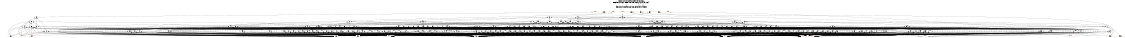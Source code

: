 # Network structure generated by ABC

digraph network {
size = "7.5,10";
center = true;
edge [dir = back];

{
  node [shape = plaintext];
  edge [style = invis];
  LevelTitle1 [label=""];
  LevelTitle2 [label=""];
  Level5 [label = ""];
  Level4 [label = ""];
  Level3 [label = ""];
  Level2 [label = ""];
  Level1 [label = ""];
  Level0 [label = ""];
  LevelTitle1 ->  LevelTitle2 ->  Level5 ->  Level4 ->  Level3 ->  Level2 ->  Level1 ->  Level0;
}

{
  rank = same;
  LevelTitle1;
  title1 [shape=plaintext,
          fontsize=20,
          fontname = "Times-Roman",
          label="Network structure visualized by ABC\nBenchmark \"top\". Time was Wed Oct 16 16:07:29 2024. "
         ];
}

{
  rank = same;
  LevelTitle2;
  title2 [shape=plaintext,
          fontsize=18,
          fontname = "Times-Roman",
          label="The network contains 203 logic nodes and 0 latches.\n"
         ];
}

{
  rank = same;
  Level5;
  Node16 [label = "o_1_", shape = invtriangle, color = coral, fillcolor = coral];
  Node17 [label = "o_2_", shape = invtriangle, color = coral, fillcolor = coral];
  Node18 [label = "o_0_", shape = invtriangle, color = coral, fillcolor = coral];
  Node19 [label = "o_7_", shape = invtriangle, color = coral, fillcolor = coral];
  Node20 [label = "o_8_", shape = invtriangle, color = coral, fillcolor = coral];
  Node21 [label = "o_5_", shape = invtriangle, color = coral, fillcolor = coral];
  Node22 [label = "o_6_", shape = invtriangle, color = coral, fillcolor = coral];
  Node23 [label = "o_3_", shape = invtriangle, color = coral, fillcolor = coral];
  Node24 [label = "o_4_", shape = invtriangle, color = coral, fillcolor = coral];
}

{
  rank = same;
  Level4;
  Node26 [label = "26\n", shape = ellipse];
  Node37 [label = "37\n", shape = ellipse];
  Node133 [label = "133\n", shape = ellipse];
  Node172 [label = "172\n", shape = ellipse];
}

{
  rank = same;
  Level3;
  Node27 [label = "27\n", shape = ellipse];
  Node38 [label = "38\n", shape = ellipse];
  Node48 [label = "48\n", shape = ellipse];
  Node70 [label = "70\n", shape = ellipse];
  Node93 [label = "93\n", shape = ellipse];
  Node111 [label = "111\n", shape = ellipse];
  Node122 [label = "122\n", shape = ellipse];
  Node134 [label = "134\n", shape = ellipse];
  Node140 [label = "140\n", shape = ellipse];
  Node149 [label = "149\n", shape = ellipse];
  Node167 [label = "167\n", shape = ellipse];
  Node173 [label = "173\n", shape = ellipse];
  Node190 [label = "190\n", shape = ellipse];
  Node201 [label = "201\n", shape = ellipse];
  Node213 [label = "213\n", shape = ellipse];
}

{
  rank = same;
  Level2;
  Node28 [label = "28\n", shape = ellipse];
  Node32 [label = "32\n", shape = ellipse];
  Node35 [label = "35\n", shape = ellipse];
  Node39 [label = "39\n", shape = ellipse];
  Node41 [label = "41\n", shape = ellipse];
  Node43 [label = "43\n", shape = ellipse];
  Node49 [label = "49\n", shape = ellipse];
  Node51 [label = "51\n", shape = ellipse];
  Node55 [label = "55\n", shape = ellipse];
  Node61 [label = "61\n", shape = ellipse];
  Node62 [label = "62\n", shape = ellipse];
  Node63 [label = "63\n", shape = ellipse];
  Node71 [label = "71\n", shape = ellipse];
  Node78 [label = "78\n", shape = ellipse];
  Node82 [label = "82\n", shape = ellipse];
  Node83 [label = "83\n", shape = ellipse];
  Node85 [label = "85\n", shape = ellipse];
  Node86 [label = "86\n", shape = ellipse];
  Node94 [label = "94\n", shape = ellipse];
  Node97 [label = "97\n", shape = ellipse];
  Node99 [label = "99\n", shape = ellipse];
  Node103 [label = "103\n", shape = ellipse];
  Node107 [label = "107\n", shape = ellipse];
  Node109 [label = "109\n", shape = ellipse];
  Node112 [label = "112\n", shape = ellipse];
  Node115 [label = "115\n", shape = ellipse];
  Node117 [label = "117\n", shape = ellipse];
  Node118 [label = "118\n", shape = ellipse];
  Node119 [label = "119\n", shape = ellipse];
  Node120 [label = "120\n", shape = ellipse];
  Node123 [label = "123\n", shape = ellipse];
  Node124 [label = "124\n", shape = ellipse];
  Node127 [label = "127\n", shape = ellipse];
  Node128 [label = "128\n", shape = ellipse];
  Node130 [label = "130\n", shape = ellipse];
  Node131 [label = "131\n", shape = ellipse];
  Node135 [label = "135\n", shape = ellipse];
  Node141 [label = "141\n", shape = ellipse];
  Node143 [label = "143\n", shape = ellipse];
  Node150 [label = "150\n", shape = ellipse];
  Node152 [label = "152\n", shape = ellipse];
  Node154 [label = "154\n", shape = ellipse];
  Node161 [label = "161\n", shape = ellipse];
  Node164 [label = "164\n", shape = ellipse];
  Node168 [label = "168\n", shape = ellipse];
  Node171 [label = "171\n", shape = ellipse];
  Node174 [label = "174\n", shape = ellipse];
  Node179 [label = "179\n", shape = ellipse];
  Node182 [label = "182\n", shape = ellipse];
  Node184 [label = "184\n", shape = ellipse];
  Node186 [label = "186\n", shape = ellipse];
  Node187 [label = "187\n", shape = ellipse];
  Node191 [label = "191\n", shape = ellipse];
  Node194 [label = "194\n", shape = ellipse];
  Node196 [label = "196\n", shape = ellipse];
  Node198 [label = "198\n", shape = ellipse];
  Node199 [label = "199\n", shape = ellipse];
  Node202 [label = "202\n", shape = ellipse];
  Node203 [label = "203\n", shape = ellipse];
  Node205 [label = "205\n", shape = ellipse];
  Node210 [label = "210\n", shape = ellipse];
  Node211 [label = "211\n", shape = ellipse];
  Node212 [label = "212\n", shape = ellipse];
  Node214 [label = "214\n", shape = ellipse];
  Node219 [label = "219\n", shape = ellipse];
  Node220 [label = "220\n", shape = ellipse];
  Node222 [label = "222\n", shape = ellipse];
  Node223 [label = "223\n", shape = ellipse];
  Node224 [label = "224\n", shape = ellipse];
}

{
  rank = same;
  Level1;
  Node29 [label = "29\n", shape = ellipse];
  Node30 [label = "30\n", shape = ellipse];
  Node31 [label = "31\n", shape = ellipse];
  Node33 [label = "33\n", shape = ellipse];
  Node34 [label = "34\n", shape = ellipse];
  Node36 [label = "36\n", shape = ellipse];
  Node40 [label = "40\n", shape = ellipse];
  Node42 [label = "42\n", shape = ellipse];
  Node44 [label = "44\n", shape = ellipse];
  Node45 [label = "45\n", shape = ellipse];
  Node46 [label = "46\n", shape = ellipse];
  Node47 [label = "47\n", shape = ellipse];
  Node50 [label = "50\n", shape = ellipse];
  Node52 [label = "52\n", shape = ellipse];
  Node53 [label = "53\n", shape = ellipse];
  Node54 [label = "54\n", shape = ellipse];
  Node56 [label = "56\n", shape = ellipse];
  Node57 [label = "57\n", shape = ellipse];
  Node58 [label = "58\n", shape = ellipse];
  Node59 [label = "59\n", shape = ellipse];
  Node60 [label = "60\n", shape = ellipse];
  Node64 [label = "64\n", shape = ellipse];
  Node65 [label = "65\n", shape = ellipse];
  Node66 [label = "66\n", shape = ellipse];
  Node67 [label = "67\n", shape = ellipse];
  Node68 [label = "68\n", shape = ellipse];
  Node69 [label = "69\n", shape = ellipse];
  Node72 [label = "72\n", shape = ellipse];
  Node73 [label = "73\n", shape = ellipse];
  Node74 [label = "74\n", shape = ellipse];
  Node75 [label = "75\n", shape = ellipse];
  Node76 [label = "76\n", shape = ellipse];
  Node77 [label = "77\n", shape = ellipse];
  Node79 [label = "79\n", shape = ellipse];
  Node80 [label = "80\n", shape = ellipse];
  Node81 [label = "81\n", shape = ellipse];
  Node84 [label = "84\n", shape = ellipse];
  Node87 [label = "87\n", shape = ellipse];
  Node88 [label = "88\n", shape = ellipse];
  Node89 [label = "89\n", shape = ellipse];
  Node90 [label = "90\n", shape = ellipse];
  Node91 [label = "91\n", shape = ellipse];
  Node92 [label = "92\n", shape = ellipse];
  Node95 [label = "95\n", shape = ellipse];
  Node96 [label = "96\n", shape = ellipse];
  Node98 [label = "98\n", shape = ellipse];
  Node100 [label = "100\n", shape = ellipse];
  Node101 [label = "101\n", shape = ellipse];
  Node102 [label = "102\n", shape = ellipse];
  Node104 [label = "104\n", shape = ellipse];
  Node105 [label = "105\n", shape = ellipse];
  Node106 [label = "106\n", shape = ellipse];
  Node108 [label = "108\n", shape = ellipse];
  Node110 [label = "110\n", shape = ellipse];
  Node113 [label = "113\n", shape = ellipse];
  Node114 [label = "114\n", shape = ellipse];
  Node116 [label = "116\n", shape = ellipse];
  Node121 [label = "121\n", shape = ellipse];
  Node125 [label = "125\n", shape = ellipse];
  Node126 [label = "126\n", shape = ellipse];
  Node129 [label = "129\n", shape = ellipse];
  Node132 [label = "132\n", shape = ellipse];
  Node136 [label = "136\n", shape = ellipse];
  Node137 [label = "137\n", shape = ellipse];
  Node138 [label = "138\n", shape = ellipse];
  Node139 [label = "139\n", shape = ellipse];
  Node142 [label = "142\n", shape = ellipse];
  Node144 [label = "144\n", shape = ellipse];
  Node145 [label = "145\n", shape = ellipse];
  Node146 [label = "146\n", shape = ellipse];
  Node147 [label = "147\n", shape = ellipse];
  Node148 [label = "148\n", shape = ellipse];
  Node151 [label = "151\n", shape = ellipse];
  Node153 [label = "153\n", shape = ellipse];
  Node155 [label = "155\n", shape = ellipse];
  Node156 [label = "156\n", shape = ellipse];
  Node157 [label = "157\n", shape = ellipse];
  Node158 [label = "158\n", shape = ellipse];
  Node159 [label = "159\n", shape = ellipse];
  Node160 [label = "160\n", shape = ellipse];
  Node162 [label = "162\n", shape = ellipse];
  Node163 [label = "163\n", shape = ellipse];
  Node165 [label = "165\n", shape = ellipse];
  Node166 [label = "166\n", shape = ellipse];
  Node169 [label = "169\n", shape = ellipse];
  Node170 [label = "170\n", shape = ellipse];
  Node175 [label = "175\n", shape = ellipse];
  Node176 [label = "176\n", shape = ellipse];
  Node177 [label = "177\n", shape = ellipse];
  Node178 [label = "178\n", shape = ellipse];
  Node180 [label = "180\n", shape = ellipse];
  Node181 [label = "181\n", shape = ellipse];
  Node183 [label = "183\n", shape = ellipse];
  Node185 [label = "185\n", shape = ellipse];
  Node188 [label = "188\n", shape = ellipse];
  Node189 [label = "189\n", shape = ellipse];
  Node192 [label = "192\n", shape = ellipse];
  Node193 [label = "193\n", shape = ellipse];
  Node195 [label = "195\n", shape = ellipse];
  Node197 [label = "197\n", shape = ellipse];
  Node200 [label = "200\n", shape = ellipse];
  Node204 [label = "204\n", shape = ellipse];
  Node206 [label = "206\n", shape = ellipse];
  Node207 [label = "207\n", shape = ellipse];
  Node208 [label = "208\n", shape = ellipse];
  Node209 [label = "209\n", shape = ellipse];
  Node215 [label = "215\n", shape = ellipse];
  Node216 [label = "216\n", shape = ellipse];
  Node217 [label = "217\n", shape = ellipse];
  Node218 [label = "218\n", shape = ellipse];
  Node221 [label = "221\n", shape = ellipse];
  Node225 [label = "225\n", shape = ellipse];
  Node226 [label = "226\n", shape = ellipse];
  Node227 [label = "227\n", shape = ellipse];
  Node228 [label = "228\n", shape = ellipse];
}

{
  rank = same;
  Level0;
  Node1 [label = "i_9_", shape = triangle, color = coral, fillcolor = coral];
  Node2 [label = "i_10_", shape = triangle, color = coral, fillcolor = coral];
  Node3 [label = "i_7_", shape = triangle, color = coral, fillcolor = coral];
  Node4 [label = "i_8_", shape = triangle, color = coral, fillcolor = coral];
  Node5 [label = "i_5_", shape = triangle, color = coral, fillcolor = coral];
  Node6 [label = "i_6_", shape = triangle, color = coral, fillcolor = coral];
  Node7 [label = "i_14_", shape = triangle, color = coral, fillcolor = coral];
  Node8 [label = "i_3_", shape = triangle, color = coral, fillcolor = coral];
  Node9 [label = "i_13_", shape = triangle, color = coral, fillcolor = coral];
  Node10 [label = "i_4_", shape = triangle, color = coral, fillcolor = coral];
  Node11 [label = "i_12_", shape = triangle, color = coral, fillcolor = coral];
  Node12 [label = "i_1_", shape = triangle, color = coral, fillcolor = coral];
  Node13 [label = "i_11_", shape = triangle, color = coral, fillcolor = coral];
  Node14 [label = "i_2_", shape = triangle, color = coral, fillcolor = coral];
  Node15 [label = "i_0_", shape = triangle, color = coral, fillcolor = coral];
}

title1 -> title2 [style = invis];
title2 -> Node16 [style = invis];
title2 -> Node17 [style = invis];
title2 -> Node18 [style = invis];
title2 -> Node19 [style = invis];
title2 -> Node20 [style = invis];
title2 -> Node21 [style = invis];
title2 -> Node22 [style = invis];
title2 -> Node23 [style = invis];
title2 -> Node24 [style = invis];
Node16 -> Node17 [style = invis];
Node17 -> Node18 [style = invis];
Node18 -> Node19 [style = invis];
Node19 -> Node20 [style = invis];
Node20 -> Node21 [style = invis];
Node21 -> Node22 [style = invis];
Node22 -> Node23 [style = invis];
Node23 -> Node24 [style = invis];
Node16 -> Node26 [style = solid];
Node17 -> Node37 [style = solid];
Node18 -> Node132 [style = solid];
Node19 -> Node133 [style = solid];
Node20 -> Node167 [style = solid];
Node21 -> Node171 [style = solid];
Node22 -> Node172 [style = solid];
Node23 -> Node227 [style = solid];
Node24 -> Node228 [style = solid];
Node26 -> Node27 [style = solid];
Node26 -> Node32 [style = solid];
Node26 -> Node35 [style = solid];
Node26 -> Node36 [style = solid];
Node27 -> Node28 [style = solid];
Node27 -> Node31 [style = solid];
Node27 -> Node5 [style = solid];
Node27 -> Node6 [style = solid];
Node27 -> Node8 [style = solid];
Node27 -> Node10 [style = solid];
Node28 -> Node29 [style = solid];
Node28 -> Node30 [style = solid];
Node28 -> Node5 [style = solid];
Node28 -> Node6 [style = solid];
Node28 -> Node8 [style = solid];
Node28 -> Node10 [style = solid];
Node29 -> Node12 [style = solid];
Node29 -> Node14 [style = solid];
Node29 -> Node15 [style = solid];
Node30 -> Node8 [style = solid];
Node30 -> Node12 [style = solid];
Node30 -> Node15 [style = solid];
Node31 -> Node12 [style = solid];
Node31 -> Node14 [style = solid];
Node31 -> Node15 [style = solid];
Node32 -> Node33 [style = solid];
Node32 -> Node34 [style = solid];
Node32 -> Node5 [style = solid];
Node32 -> Node6 [style = solid];
Node32 -> Node8 [style = solid];
Node32 -> Node10 [style = solid];
Node33 -> Node12 [style = solid];
Node33 -> Node14 [style = solid];
Node33 -> Node15 [style = solid];
Node34 -> Node8 [style = solid];
Node34 -> Node14 [style = solid];
Node34 -> Node15 [style = solid];
Node35 -> Node30 [style = solid];
Node35 -> Node34 [style = solid];
Node35 -> Node5 [style = solid];
Node35 -> Node6 [style = solid];
Node35 -> Node10 [style = solid];
Node36 -> Node5 [style = solid];
Node36 -> Node6 [style = solid];
Node36 -> Node10 [style = solid];
Node36 -> Node12 [style = solid];
Node36 -> Node14 [style = solid];
Node36 -> Node15 [style = solid];
Node37 -> Node38 [style = solid];
Node37 -> Node48 [style = solid];
Node37 -> Node70 [style = solid];
Node37 -> Node93 [style = solid];
Node37 -> Node111 [style = solid];
Node37 -> Node122 [style = solid];
Node38 -> Node39 [style = solid];
Node38 -> Node41 [style = solid];
Node38 -> Node43 [style = solid];
Node38 -> Node45 [style = solid];
Node38 -> Node46 [style = solid];
Node38 -> Node47 [style = solid];
Node39 -> Node40 [style = solid];
Node39 -> Node3 [style = solid];
Node39 -> Node12 [style = solid];
Node39 -> Node15 [style = solid];
Node40 -> Node1 [style = solid];
Node40 -> Node2 [style = solid];
Node40 -> Node4 [style = solid];
Node41 -> Node42 [style = solid];
Node41 -> Node40 [style = solid];
Node41 -> Node1 [style = solid];
Node41 -> Node4 [style = solid];
Node42 -> Node8 [style = solid];
Node42 -> Node12 [style = solid];
Node42 -> Node15 [style = solid];
Node43 -> Node42 [style = solid];
Node43 -> Node44 [style = solid];
Node43 -> Node1 [style = solid];
Node43 -> Node2 [style = solid];
Node43 -> Node3 [style = solid];
Node43 -> Node4 [style = solid];
Node44 -> Node3 [style = solid];
Node44 -> Node8 [style = solid];
Node44 -> Node12 [style = solid];
Node45 -> Node1 [style = solid];
Node45 -> Node2 [style = solid];
Node45 -> Node3 [style = solid];
Node45 -> Node8 [style = solid];
Node45 -> Node12 [style = solid];
Node45 -> Node15 [style = solid];
Node46 -> Node1 [style = solid];
Node46 -> Node2 [style = solid];
Node46 -> Node3 [style = solid];
Node46 -> Node8 [style = solid];
Node46 -> Node12 [style = solid];
Node46 -> Node15 [style = solid];
Node47 -> Node1 [style = solid];
Node47 -> Node2 [style = solid];
Node47 -> Node3 [style = solid];
Node47 -> Node4 [style = solid];
Node47 -> Node8 [style = solid];
Node47 -> Node12 [style = solid];
Node48 -> Node49 [style = solid];
Node48 -> Node51 [style = solid];
Node48 -> Node55 [style = solid];
Node48 -> Node61 [style = solid];
Node48 -> Node62 [style = solid];
Node48 -> Node63 [style = solid];
Node49 -> Node33 [style = solid];
Node49 -> Node50 [style = solid];
Node49 -> Node2 [style = solid];
Node49 -> Node3 [style = solid];
Node49 -> Node4 [style = solid];
Node49 -> Node8 [style = solid];
Node50 -> Node8 [style = solid];
Node50 -> Node14 [style = solid];
Node50 -> Node15 [style = solid];
Node51 -> Node50 [style = solid];
Node51 -> Node52 [style = solid];
Node51 -> Node53 [style = solid];
Node51 -> Node54 [style = solid];
Node51 -> Node4 [style = solid];
Node52 -> Node3 [style = solid];
Node52 -> Node12 [style = solid];
Node52 -> Node14 [style = solid];
Node53 -> Node2 [style = solid];
Node53 -> Node3 [style = solid];
Node54 -> Node2 [style = solid];
Node54 -> Node3 [style = solid];
Node54 -> Node8 [style = solid];
Node54 -> Node12 [style = solid];
Node54 -> Node14 [style = solid];
Node54 -> Node15 [style = solid];
Node55 -> Node56 [style = solid];
Node55 -> Node57 [style = solid];
Node55 -> Node58 [style = solid];
Node55 -> Node59 [style = solid];
Node55 -> Node60 [style = solid];
Node55 -> Node4 [style = solid];
Node56 -> Node2 [style = solid];
Node56 -> Node3 [style = solid];
Node56 -> Node4 [style = solid];
Node56 -> Node8 [style = solid];
Node56 -> Node12 [style = solid];
Node56 -> Node15 [style = solid];
Node57 -> Node1 [style = solid];
Node57 -> Node2 [style = solid];
Node57 -> Node3 [style = solid];
Node57 -> Node8 [style = solid];
Node57 -> Node12 [style = solid];
Node57 -> Node15 [style = solid];
Node58 -> Node2 [style = solid];
Node58 -> Node3 [style = solid];
Node58 -> Node4 [style = solid];
Node58 -> Node12 [style = solid];
Node58 -> Node14 [style = solid];
Node58 -> Node15 [style = solid];
Node59 -> Node3 [style = solid];
Node59 -> Node8 [style = solid];
Node59 -> Node14 [style = solid];
Node60 -> Node2 [style = solid];
Node60 -> Node3 [style = solid];
Node60 -> Node4 [style = solid];
Node60 -> Node8 [style = solid];
Node60 -> Node12 [style = solid];
Node60 -> Node15 [style = solid];
Node61 -> Node33 [style = solid];
Node61 -> Node50 [style = solid];
Node61 -> Node2 [style = solid];
Node61 -> Node3 [style = solid];
Node61 -> Node4 [style = solid];
Node62 -> Node33 [style = solid];
Node62 -> Node2 [style = solid];
Node62 -> Node3 [style = solid];
Node62 -> Node4 [style = solid];
Node62 -> Node8 [style = solid];
Node62 -> Node14 [style = solid];
Node63 -> Node64 [style = solid];
Node63 -> Node65 [style = solid];
Node63 -> Node66 [style = solid];
Node63 -> Node67 [style = solid];
Node63 -> Node68 [style = solid];
Node63 -> Node69 [style = solid];
Node64 -> Node2 [style = solid];
Node64 -> Node3 [style = solid];
Node64 -> Node4 [style = solid];
Node64 -> Node8 [style = solid];
Node64 -> Node12 [style = solid];
Node64 -> Node14 [style = solid];
Node65 -> Node2 [style = solid];
Node65 -> Node4 [style = solid];
Node65 -> Node12 [style = solid];
Node65 -> Node14 [style = solid];
Node65 -> Node15 [style = solid];
Node66 -> Node3 [style = solid];
Node66 -> Node8 [style = solid];
Node66 -> Node14 [style = solid];
Node66 -> Node15 [style = solid];
Node67 -> Node2 [style = solid];
Node67 -> Node4 [style = solid];
Node67 -> Node8 [style = solid];
Node67 -> Node12 [style = solid];
Node67 -> Node14 [style = solid];
Node67 -> Node15 [style = solid];
Node68 -> Node2 [style = solid];
Node68 -> Node3 [style = solid];
Node68 -> Node4 [style = solid];
Node68 -> Node8 [style = solid];
Node68 -> Node12 [style = solid];
Node68 -> Node14 [style = solid];
Node69 -> Node4 [style = solid];
Node69 -> Node12 [style = solid];
Node69 -> Node14 [style = solid];
Node69 -> Node15 [style = solid];
Node70 -> Node71 [style = solid];
Node70 -> Node78 [style = solid];
Node70 -> Node82 [style = solid];
Node70 -> Node83 [style = solid];
Node70 -> Node85 [style = solid];
Node70 -> Node86 [style = solid];
Node71 -> Node72 [style = solid];
Node71 -> Node73 [style = solid];
Node71 -> Node74 [style = solid];
Node71 -> Node75 [style = solid];
Node71 -> Node76 [style = solid];
Node71 -> Node77 [style = solid];
Node72 -> Node1 [style = solid];
Node72 -> Node4 [style = solid];
Node72 -> Node8 [style = solid];
Node72 -> Node12 [style = solid];
Node72 -> Node14 [style = solid];
Node72 -> Node15 [style = solid];
Node73 -> Node1 [style = solid];
Node73 -> Node2 [style = solid];
Node73 -> Node4 [style = solid];
Node73 -> Node12 [style = solid];
Node73 -> Node14 [style = solid];
Node73 -> Node15 [style = solid];
Node74 -> Node1 [style = solid];
Node74 -> Node3 [style = solid];
Node74 -> Node12 [style = solid];
Node74 -> Node14 [style = solid];
Node74 -> Node15 [style = solid];
Node75 -> Node1 [style = solid];
Node75 -> Node3 [style = solid];
Node75 -> Node4 [style = solid];
Node75 -> Node8 [style = solid];
Node75 -> Node12 [style = solid];
Node75 -> Node14 [style = solid];
Node76 -> Node1 [style = solid];
Node76 -> Node2 [style = solid];
Node76 -> Node12 [style = solid];
Node76 -> Node14 [style = solid];
Node76 -> Node15 [style = solid];
Node77 -> Node1 [style = solid];
Node77 -> Node2 [style = solid];
Node77 -> Node8 [style = solid];
Node77 -> Node12 [style = solid];
Node77 -> Node14 [style = solid];
Node77 -> Node15 [style = solid];
Node78 -> Node59 [style = solid];
Node78 -> Node79 [style = solid];
Node78 -> Node80 [style = solid];
Node78 -> Node81 [style = solid];
Node78 -> Node1 [style = solid];
Node78 -> Node4 [style = solid];
Node79 -> Node1 [style = solid];
Node79 -> Node3 [style = solid];
Node79 -> Node8 [style = solid];
Node79 -> Node14 [style = solid];
Node79 -> Node15 [style = solid];
Node80 -> Node1 [style = solid];
Node80 -> Node3 [style = solid];
Node80 -> Node4 [style = solid];
Node80 -> Node12 [style = solid];
Node80 -> Node14 [style = solid];
Node80 -> Node15 [style = solid];
Node81 -> Node1 [style = solid];
Node81 -> Node2 [style = solid];
Node81 -> Node3 [style = solid];
Node81 -> Node12 [style = solid];
Node81 -> Node14 [style = solid];
Node81 -> Node15 [style = solid];
Node82 -> Node50 [style = solid];
Node82 -> Node1 [style = solid];
Node82 -> Node2 [style = solid];
Node82 -> Node3 [style = solid];
Node82 -> Node4 [style = solid];
Node82 -> Node14 [style = solid];
Node83 -> Node33 [style = solid];
Node83 -> Node50 [style = solid];
Node83 -> Node84 [style = solid];
Node83 -> Node2 [style = solid];
Node83 -> Node3 [style = solid];
Node83 -> Node4 [style = solid];
Node84 -> Node3 [style = solid];
Node84 -> Node14 [style = solid];
Node84 -> Node15 [style = solid];
Node85 -> Node33 [style = solid];
Node85 -> Node50 [style = solid];
Node85 -> Node2 [style = solid];
Node85 -> Node3 [style = solid];
Node85 -> Node4 [style = solid];
Node85 -> Node8 [style = solid];
Node86 -> Node87 [style = solid];
Node86 -> Node88 [style = solid];
Node86 -> Node89 [style = solid];
Node86 -> Node90 [style = solid];
Node86 -> Node91 [style = solid];
Node86 -> Node92 [style = solid];
Node87 -> Node1 [style = solid];
Node87 -> Node3 [style = solid];
Node87 -> Node8 [style = solid];
Node87 -> Node12 [style = solid];
Node87 -> Node14 [style = solid];
Node87 -> Node15 [style = solid];
Node88 -> Node1 [style = solid];
Node88 -> Node4 [style = solid];
Node88 -> Node12 [style = solid];
Node88 -> Node14 [style = solid];
Node88 -> Node15 [style = solid];
Node89 -> Node1 [style = solid];
Node89 -> Node2 [style = solid];
Node89 -> Node4 [style = solid];
Node89 -> Node8 [style = solid];
Node89 -> Node14 [style = solid];
Node89 -> Node15 [style = solid];
Node90 -> Node3 [style = solid];
Node90 -> Node4 [style = solid];
Node90 -> Node8 [style = solid];
Node90 -> Node12 [style = solid];
Node90 -> Node14 [style = solid];
Node90 -> Node15 [style = solid];
Node91 -> Node2 [style = solid];
Node91 -> Node3 [style = solid];
Node91 -> Node14 [style = solid];
Node91 -> Node15 [style = solid];
Node92 -> Node1 [style = solid];
Node92 -> Node3 [style = solid];
Node92 -> Node4 [style = solid];
Node92 -> Node14 [style = solid];
Node92 -> Node15 [style = solid];
Node93 -> Node94 [style = solid];
Node93 -> Node97 [style = solid];
Node93 -> Node99 [style = solid];
Node93 -> Node103 [style = solid];
Node93 -> Node107 [style = solid];
Node93 -> Node109 [style = solid];
Node94 -> Node33 [style = solid];
Node94 -> Node95 [style = solid];
Node94 -> Node96 [style = solid];
Node94 -> Node2 [style = solid];
Node94 -> Node4 [style = solid];
Node95 -> Node3 [style = solid];
Node95 -> Node14 [style = solid];
Node95 -> Node15 [style = solid];
Node96 -> Node2 [style = solid];
Node96 -> Node3 [style = solid];
Node96 -> Node4 [style = solid];
Node96 -> Node8 [style = solid];
Node96 -> Node14 [style = solid];
Node96 -> Node15 [style = solid];
Node97 -> Node33 [style = solid];
Node97 -> Node52 [style = solid];
Node97 -> Node98 [style = solid];
Node97 -> Node2 [style = solid];
Node97 -> Node4 [style = solid];
Node97 -> Node8 [style = solid];
Node98 -> Node4 [style = solid];
Node98 -> Node14 [style = solid];
Node98 -> Node15 [style = solid];
Node99 -> Node100 [style = solid];
Node99 -> Node101 [style = solid];
Node99 -> Node102 [style = solid];
Node100 -> Node2 [style = solid];
Node100 -> Node3 [style = solid];
Node100 -> Node4 [style = solid];
Node100 -> Node14 [style = solid];
Node100 -> Node15 [style = solid];
Node101 -> Node2 [style = solid];
Node101 -> Node3 [style = solid];
Node101 -> Node4 [style = solid];
Node101 -> Node12 [style = solid];
Node101 -> Node14 [style = solid];
Node101 -> Node15 [style = solid];
Node102 -> Node2 [style = solid];
Node102 -> Node3 [style = solid];
Node102 -> Node8 [style = solid];
Node102 -> Node12 [style = solid];
Node102 -> Node14 [style = solid];
Node102 -> Node15 [style = solid];
Node103 -> Node40 [style = solid];
Node103 -> Node59 [style = solid];
Node103 -> Node104 [style = solid];
Node103 -> Node105 [style = solid];
Node103 -> Node106 [style = solid];
Node104 -> Node1 [style = solid];
Node104 -> Node2 [style = solid];
Node104 -> Node4 [style = solid];
Node104 -> Node14 [style = solid];
Node104 -> Node15 [style = solid];
Node105 -> Node1 [style = solid];
Node105 -> Node2 [style = solid];
Node105 -> Node3 [style = solid];
Node105 -> Node4 [style = solid];
Node105 -> Node12 [style = solid];
Node105 -> Node14 [style = solid];
Node106 -> Node1 [style = solid];
Node106 -> Node2 [style = solid];
Node106 -> Node3 [style = solid];
Node106 -> Node4 [style = solid];
Node106 -> Node14 [style = solid];
Node106 -> Node15 [style = solid];
Node107 -> Node33 [style = solid];
Node107 -> Node50 [style = solid];
Node107 -> Node108 [style = solid];
Node107 -> Node2 [style = solid];
Node107 -> Node3 [style = solid];
Node107 -> Node4 [style = solid];
Node108 -> Node8 [style = solid];
Node108 -> Node12 [style = solid];
Node108 -> Node14 [style = solid];
Node109 -> Node33 [style = solid];
Node109 -> Node95 [style = solid];
Node109 -> Node110 [style = solid];
Node109 -> Node1 [style = solid];
Node109 -> Node2 [style = solid];
Node109 -> Node8 [style = solid];
Node110 -> Node2 [style = solid];
Node110 -> Node3 [style = solid];
Node110 -> Node4 [style = solid];
Node110 -> Node8 [style = solid];
Node110 -> Node14 [style = solid];
Node110 -> Node15 [style = solid];
Node111 -> Node112 [style = solid];
Node111 -> Node115 [style = solid];
Node111 -> Node117 [style = solid];
Node111 -> Node118 [style = solid];
Node111 -> Node119 [style = solid];
Node111 -> Node120 [style = solid];
Node112 -> Node113 [style = solid];
Node112 -> Node114 [style = solid];
Node112 -> Node8 [style = solid];
Node112 -> Node12 [style = solid];
Node112 -> Node14 [style = solid];
Node112 -> Node15 [style = solid];
Node113 -> Node2 [style = solid];
Node113 -> Node4 [style = solid];
Node113 -> Node14 [style = solid];
Node113 -> Node15 [style = solid];
Node114 -> Node1 [style = solid];
Node114 -> Node3 [style = solid];
Node114 -> Node4 [style = solid];
Node114 -> Node14 [style = solid];
Node114 -> Node15 [style = solid];
Node115 -> Node31 [style = solid];
Node115 -> Node116 [style = solid];
Node115 -> Node1 [style = solid];
Node115 -> Node3 [style = solid];
Node115 -> Node4 [style = solid];
Node115 -> Node8 [style = solid];
Node116 -> Node3 [style = solid];
Node116 -> Node12 [style = solid];
Node116 -> Node14 [style = solid];
Node117 -> Node31 [style = solid];
Node117 -> Node2 [style = solid];
Node117 -> Node3 [style = solid];
Node117 -> Node4 [style = solid];
Node117 -> Node8 [style = solid];
Node118 -> Node31 [style = solid];
Node118 -> Node1 [style = solid];
Node118 -> Node2 [style = solid];
Node118 -> Node3 [style = solid];
Node118 -> Node4 [style = solid];
Node119 -> Node31 [style = solid];
Node119 -> Node1 [style = solid];
Node119 -> Node3 [style = solid];
Node119 -> Node8 [style = solid];
Node120 -> Node116 [style = solid];
Node120 -> Node121 [style = solid];
Node120 -> Node1 [style = solid];
Node120 -> Node2 [style = solid];
Node120 -> Node3 [style = solid];
Node120 -> Node4 [style = solid];
Node121 -> Node8 [style = solid];
Node121 -> Node12 [style = solid];
Node121 -> Node14 [style = solid];
Node122 -> Node123 [style = solid];
Node122 -> Node124 [style = solid];
Node122 -> Node127 [style = solid];
Node122 -> Node128 [style = solid];
Node122 -> Node130 [style = solid];
Node122 -> Node131 [style = solid];
Node123 -> Node31 [style = solid];
Node123 -> Node121 [style = solid];
Node123 -> Node2 [style = solid];
Node123 -> Node3 [style = solid];
Node123 -> Node4 [style = solid];
Node123 -> Node8 [style = solid];
Node124 -> Node31 [style = solid];
Node124 -> Node125 [style = solid];
Node124 -> Node121 [style = solid];
Node124 -> Node126 [style = solid];
Node124 -> Node2 [style = solid];
Node124 -> Node8 [style = solid];
Node125 -> Node2 [style = solid];
Node125 -> Node3 [style = solid];
Node125 -> Node4 [style = solid];
Node126 -> Node2 [style = solid];
Node126 -> Node3 [style = solid];
Node126 -> Node4 [style = solid];
Node126 -> Node12 [style = solid];
Node126 -> Node14 [style = solid];
Node126 -> Node15 [style = solid];
Node127 -> Node31 [style = solid];
Node127 -> Node116 [style = solid];
Node127 -> Node2 [style = solid];
Node127 -> Node3 [style = solid];
Node127 -> Node4 [style = solid];
Node127 -> Node8 [style = solid];
Node128 -> Node31 [style = solid];
Node128 -> Node129 [style = solid];
Node128 -> Node2 [style = solid];
Node128 -> Node3 [style = solid];
Node128 -> Node4 [style = solid];
Node128 -> Node8 [style = solid];
Node129 -> Node2 [style = solid];
Node129 -> Node3 [style = solid];
Node129 -> Node4 [style = solid];
Node129 -> Node8 [style = solid];
Node129 -> Node12 [style = solid];
Node129 -> Node14 [style = solid];
Node130 -> Node31 [style = solid];
Node130 -> Node1 [style = solid];
Node130 -> Node2 [style = solid];
Node130 -> Node3 [style = solid];
Node130 -> Node4 [style = solid];
Node131 -> Node31 [style = solid];
Node131 -> Node116 [style = solid];
Node131 -> Node2 [style = solid];
Node131 -> Node3 [style = solid];
Node131 -> Node4 [style = solid];
Node131 -> Node8 [style = solid];
Node132 -> Node5 [style = solid];
Node132 -> Node8 [style = solid];
Node132 -> Node10 [style = solid];
Node132 -> Node12 [style = solid];
Node132 -> Node14 [style = solid];
Node132 -> Node15 [style = solid];
Node133 -> Node134 [style = solid];
Node133 -> Node140 [style = solid];
Node133 -> Node149 [style = solid];
Node133 -> Node161 [style = solid];
Node133 -> Node164 [style = solid];
Node133 -> Node166 [style = solid];
Node134 -> Node135 [style = solid];
Node134 -> Node137 [style = solid];
Node134 -> Node138 [style = solid];
Node134 -> Node139 [style = solid];
Node135 -> Node136 [style = solid];
Node135 -> Node2 [style = solid];
Node135 -> Node3 [style = solid];
Node135 -> Node8 [style = solid];
Node135 -> Node12 [style = solid];
Node135 -> Node14 [style = solid];
Node136 -> Node1 [style = solid];
Node136 -> Node3 [style = solid];
Node136 -> Node4 [style = solid];
Node136 -> Node12 [style = solid];
Node136 -> Node14 [style = solid];
Node137 -> Node1 [style = solid];
Node137 -> Node2 [style = solid];
Node137 -> Node3 [style = solid];
Node137 -> Node4 [style = solid];
Node137 -> Node12 [style = solid];
Node137 -> Node14 [style = solid];
Node138 -> Node2 [style = solid];
Node138 -> Node3 [style = solid];
Node138 -> Node4 [style = solid];
Node138 -> Node8 [style = solid];
Node138 -> Node12 [style = solid];
Node138 -> Node14 [style = solid];
Node139 -> Node1 [style = solid];
Node139 -> Node2 [style = solid];
Node139 -> Node3 [style = solid];
Node139 -> Node4 [style = solid];
Node139 -> Node8 [style = solid];
Node139 -> Node14 [style = solid];
Node140 -> Node141 [style = solid];
Node140 -> Node143 [style = solid];
Node140 -> Node146 [style = solid];
Node140 -> Node147 [style = solid];
Node140 -> Node148 [style = solid];
Node141 -> Node142 [style = solid];
Node141 -> Node1 [style = solid];
Node141 -> Node3 [style = solid];
Node141 -> Node4 [style = solid];
Node141 -> Node12 [style = solid];
Node141 -> Node14 [style = solid];
Node142 -> Node2 [style = solid];
Node142 -> Node3 [style = solid];
Node142 -> Node4 [style = solid];
Node142 -> Node8 [style = solid];
Node142 -> Node14 [style = solid];
Node143 -> Node144 [style = solid];
Node143 -> Node145 [style = solid];
Node143 -> Node1 [style = solid];
Node143 -> Node3 [style = solid];
Node143 -> Node4 [style = solid];
Node143 -> Node14 [style = solid];
Node144 -> Node1 [style = solid];
Node144 -> Node2 [style = solid];
Node144 -> Node3 [style = solid];
Node144 -> Node8 [style = solid];
Node144 -> Node12 [style = solid];
Node144 -> Node14 [style = solid];
Node145 -> Node2 [style = solid];
Node145 -> Node3 [style = solid];
Node145 -> Node4 [style = solid];
Node145 -> Node8 [style = solid];
Node145 -> Node12 [style = solid];
Node146 -> Node1 [style = solid];
Node146 -> Node2 [style = solid];
Node146 -> Node4 [style = solid];
Node146 -> Node8 [style = solid];
Node146 -> Node12 [style = solid];
Node146 -> Node14 [style = solid];
Node147 -> Node2 [style = solid];
Node147 -> Node3 [style = solid];
Node147 -> Node4 [style = solid];
Node147 -> Node8 [style = solid];
Node147 -> Node12 [style = solid];
Node147 -> Node14 [style = solid];
Node148 -> Node2 [style = solid];
Node148 -> Node3 [style = solid];
Node148 -> Node4 [style = solid];
Node148 -> Node8 [style = solid];
Node148 -> Node12 [style = solid];
Node148 -> Node14 [style = solid];
Node149 -> Node150 [style = solid];
Node149 -> Node152 [style = solid];
Node149 -> Node154 [style = solid];
Node149 -> Node158 [style = solid];
Node149 -> Node159 [style = solid];
Node149 -> Node160 [style = solid];
Node150 -> Node151 [style = solid];
Node150 -> Node3 [style = solid];
Node150 -> Node4 [style = solid];
Node150 -> Node8 [style = solid];
Node150 -> Node12 [style = solid];
Node150 -> Node14 [style = solid];
Node151 -> Node1 [style = solid];
Node151 -> Node2 [style = solid];
Node151 -> Node4 [style = solid];
Node151 -> Node8 [style = solid];
Node151 -> Node12 [style = solid];
Node151 -> Node14 [style = solid];
Node152 -> Node153 [style = solid];
Node152 -> Node1 [style = solid];
Node152 -> Node2 [style = solid];
Node152 -> Node3 [style = solid];
Node152 -> Node4 [style = solid];
Node152 -> Node12 [style = solid];
Node153 -> Node1 [style = solid];
Node153 -> Node2 [style = solid];
Node153 -> Node3 [style = solid];
Node153 -> Node8 [style = solid];
Node153 -> Node12 [style = solid];
Node153 -> Node14 [style = solid];
Node154 -> Node155 [style = solid];
Node154 -> Node156 [style = solid];
Node154 -> Node157 [style = solid];
Node155 -> Node1 [style = solid];
Node155 -> Node2 [style = solid];
Node155 -> Node3 [style = solid];
Node155 -> Node4 [style = solid];
Node155 -> Node8 [style = solid];
Node156 -> Node1 [style = solid];
Node156 -> Node3 [style = solid];
Node156 -> Node8 [style = solid];
Node156 -> Node12 [style = solid];
Node156 -> Node14 [style = solid];
Node157 -> Node2 [style = solid];
Node157 -> Node3 [style = solid];
Node157 -> Node4 [style = solid];
Node157 -> Node12 [style = solid];
Node157 -> Node14 [style = solid];
Node158 -> Node2 [style = solid];
Node158 -> Node3 [style = solid];
Node158 -> Node4 [style = solid];
Node158 -> Node8 [style = solid];
Node158 -> Node12 [style = solid];
Node158 -> Node14 [style = solid];
Node159 -> Node1 [style = solid];
Node159 -> Node2 [style = solid];
Node159 -> Node4 [style = solid];
Node159 -> Node8 [style = solid];
Node159 -> Node12 [style = solid];
Node159 -> Node14 [style = solid];
Node160 -> Node2 [style = solid];
Node160 -> Node3 [style = solid];
Node160 -> Node4 [style = solid];
Node160 -> Node8 [style = solid];
Node160 -> Node12 [style = solid];
Node160 -> Node14 [style = solid];
Node161 -> Node162 [style = solid];
Node161 -> Node163 [style = solid];
Node161 -> Node3 [style = solid];
Node161 -> Node4 [style = solid];
Node161 -> Node8 [style = solid];
Node161 -> Node12 [style = solid];
Node162 -> Node1 [style = solid];
Node162 -> Node2 [style = solid];
Node162 -> Node3 [style = solid];
Node162 -> Node8 [style = solid];
Node162 -> Node12 [style = solid];
Node162 -> Node14 [style = solid];
Node163 -> Node1 [style = solid];
Node163 -> Node2 [style = solid];
Node163 -> Node3 [style = solid];
Node163 -> Node8 [style = solid];
Node163 -> Node12 [style = solid];
Node163 -> Node14 [style = solid];
Node164 -> Node165 [style = solid];
Node164 -> Node1 [style = solid];
Node164 -> Node2 [style = solid];
Node164 -> Node3 [style = solid];
Node164 -> Node8 [style = solid];
Node164 -> Node12 [style = solid];
Node165 -> Node1 [style = solid];
Node165 -> Node2 [style = solid];
Node165 -> Node4 [style = solid];
Node165 -> Node8 [style = solid];
Node165 -> Node14 [style = solid];
Node166 -> Node2 [style = solid];
Node166 -> Node3 [style = solid];
Node166 -> Node4 [style = solid];
Node166 -> Node8 [style = solid];
Node166 -> Node12 [style = solid];
Node166 -> Node14 [style = solid];
Node167 -> Node168 [style = solid];
Node167 -> Node170 [style = solid];
Node167 -> Node1 [style = solid];
Node167 -> Node8 [style = solid];
Node167 -> Node11 [style = solid];
Node167 -> Node15 [style = solid];
Node168 -> Node169 [style = solid];
Node168 -> Node1 [style = solid];
Node168 -> Node2 [style = solid];
Node168 -> Node3 [style = solid];
Node168 -> Node8 [style = solid];
Node168 -> Node14 [style = solid];
Node169 -> Node1 [style = solid];
Node169 -> Node2 [style = solid];
Node169 -> Node3 [style = solid];
Node169 -> Node12 [style = solid];
Node169 -> Node14 [style = solid];
Node169 -> Node15 [style = solid];
Node170 -> Node1 [style = solid];
Node170 -> Node2 [style = solid];
Node170 -> Node3 [style = solid];
Node170 -> Node11 [style = solid];
Node170 -> Node12 [style = solid];
Node170 -> Node15 [style = solid];
Node171 -> Node53 [style = solid];
Node171 -> Node9 [style = solid];
Node171 -> Node11 [style = solid];
Node171 -> Node15 [style = solid];
Node172 -> Node173 [style = solid];
Node172 -> Node190 [style = solid];
Node172 -> Node201 [style = solid];
Node172 -> Node213 [style = solid];
Node173 -> Node174 [style = solid];
Node173 -> Node179 [style = solid];
Node173 -> Node182 [style = solid];
Node173 -> Node184 [style = solid];
Node173 -> Node186 [style = solid];
Node173 -> Node187 [style = solid];
Node174 -> Node46 [style = solid];
Node174 -> Node175 [style = solid];
Node174 -> Node81 [style = solid];
Node174 -> Node176 [style = solid];
Node174 -> Node177 [style = solid];
Node174 -> Node178 [style = solid];
Node175 -> Node1 [style = solid];
Node175 -> Node2 [style = solid];
Node175 -> Node3 [style = solid];
Node175 -> Node4 [style = solid];
Node175 -> Node8 [style = solid];
Node175 -> Node12 [style = solid];
Node176 -> Node1 [style = solid];
Node176 -> Node2 [style = solid];
Node176 -> Node3 [style = solid];
Node176 -> Node4 [style = solid];
Node176 -> Node12 [style = solid];
Node176 -> Node14 [style = solid];
Node177 -> Node2 [style = solid];
Node177 -> Node3 [style = solid];
Node177 -> Node8 [style = solid];
Node177 -> Node12 [style = solid];
Node177 -> Node14 [style = solid];
Node177 -> Node15 [style = solid];
Node178 -> Node2 [style = solid];
Node178 -> Node3 [style = solid];
Node178 -> Node4 [style = solid];
Node178 -> Node8 [style = solid];
Node178 -> Node12 [style = solid];
Node178 -> Node14 [style = solid];
Node179 -> Node40 [style = solid];
Node179 -> Node180 [style = solid];
Node179 -> Node181 [style = solid];
Node179 -> Node3 [style = solid];
Node179 -> Node14 [style = solid];
Node179 -> Node15 [style = solid];
Node180 -> Node2 [style = solid];
Node180 -> Node3 [style = solid];
Node180 -> Node4 [style = solid];
Node180 -> Node8 [style = solid];
Node180 -> Node12 [style = solid];
Node180 -> Node15 [style = solid];
Node181 -> Node2 [style = solid];
Node181 -> Node3 [style = solid];
Node181 -> Node4 [style = solid];
Node181 -> Node8 [style = solid];
Node181 -> Node14 [style = solid];
Node181 -> Node15 [style = solid];
Node182 -> Node125 [style = solid];
Node182 -> Node183 [style = solid];
Node182 -> Node8 [style = solid];
Node182 -> Node12 [style = solid];
Node182 -> Node14 [style = solid];
Node182 -> Node15 [style = solid];
Node183 -> Node1 [style = solid];
Node183 -> Node2 [style = solid];
Node183 -> Node3 [style = solid];
Node183 -> Node4 [style = solid];
Node183 -> Node12 [style = solid];
Node183 -> Node15 [style = solid];
Node184 -> Node40 [style = solid];
Node184 -> Node116 [style = solid];
Node184 -> Node185 [style = solid];
Node184 -> Node3 [style = solid];
Node184 -> Node8 [style = solid];
Node184 -> Node15 [style = solid];
Node185 -> Node2 [style = solid];
Node185 -> Node4 [style = solid];
Node185 -> Node7 [style = solid];
Node186 -> Node29 [style = solid];
Node186 -> Node31 [style = solid];
Node186 -> Node2 [style = solid];
Node186 -> Node3 [style = solid];
Node186 -> Node7 [style = solid];
Node186 -> Node8 [style = solid];
Node187 -> Node188 [style = solid];
Node187 -> Node189 [style = solid];
Node187 -> Node3 [style = solid];
Node187 -> Node8 [style = solid];
Node187 -> Node14 [style = solid];
Node187 -> Node15 [style = solid];
Node188 -> Node2 [style = solid];
Node188 -> Node4 [style = solid];
Node189 -> Node1 [style = solid];
Node189 -> Node2 [style = solid];
Node189 -> Node4 [style = solid];
Node190 -> Node191 [style = solid];
Node190 -> Node194 [style = solid];
Node190 -> Node196 [style = solid];
Node190 -> Node198 [style = solid];
Node190 -> Node199 [style = solid];
Node190 -> Node200 [style = solid];
Node191 -> Node192 [style = solid];
Node191 -> Node193 [style = solid];
Node191 -> Node3 [style = solid];
Node191 -> Node4 [style = solid];
Node191 -> Node8 [style = solid];
Node191 -> Node15 [style = solid];
Node192 -> Node1 [style = solid];
Node192 -> Node2 [style = solid];
Node192 -> Node7 [style = solid];
Node193 -> Node1 [style = solid];
Node193 -> Node2 [style = solid];
Node193 -> Node3 [style = solid];
Node193 -> Node8 [style = solid];
Node193 -> Node12 [style = solid];
Node193 -> Node15 [style = solid];
Node194 -> Node195 [style = solid];
Node194 -> Node3 [style = solid];
Node194 -> Node4 [style = solid];
Node194 -> Node8 [style = solid];
Node194 -> Node14 [style = solid];
Node194 -> Node15 [style = solid];
Node195 -> Node1 [style = solid];
Node195 -> Node2 [style = solid];
Node196 -> Node197 [style = solid];
Node196 -> Node3 [style = solid];
Node196 -> Node4 [style = solid];
Node196 -> Node8 [style = solid];
Node196 -> Node15 [style = solid];
Node197 -> Node1 [style = solid];
Node197 -> Node2 [style = solid];
Node197 -> Node7 [style = solid];
Node198 -> Node197 [style = solid];
Node198 -> Node3 [style = solid];
Node198 -> Node4 [style = solid];
Node198 -> Node14 [style = solid];
Node199 -> Node40 [style = solid];
Node199 -> Node189 [style = solid];
Node199 -> Node3 [style = solid];
Node199 -> Node8 [style = solid];
Node199 -> Node12 [style = solid];
Node199 -> Node14 [style = solid];
Node200 -> Node1 [style = solid];
Node200 -> Node2 [style = solid];
Node200 -> Node3 [style = solid];
Node200 -> Node8 [style = solid];
Node200 -> Node14 [style = solid];
Node200 -> Node15 [style = solid];
Node201 -> Node202 [style = solid];
Node201 -> Node203 [style = solid];
Node201 -> Node205 [style = solid];
Node201 -> Node210 [style = solid];
Node201 -> Node211 [style = solid];
Node201 -> Node212 [style = solid];
Node202 -> Node33 [style = solid];
Node202 -> Node53 [style = solid];
Node202 -> Node125 [style = solid];
Node202 -> Node8 [style = solid];
Node202 -> Node12 [style = solid];
Node202 -> Node14 [style = solid];
Node203 -> Node204 [style = solid];
Node203 -> Node1 [style = solid];
Node203 -> Node3 [style = solid];
Node203 -> Node4 [style = solid];
Node203 -> Node8 [style = solid];
Node203 -> Node14 [style = solid];
Node204 -> Node2 [style = solid];
Node204 -> Node7 [style = solid];
Node205 -> Node206 [style = solid];
Node205 -> Node207 [style = solid];
Node205 -> Node208 [style = solid];
Node205 -> Node209 [style = solid];
Node206 -> Node2 [style = solid];
Node206 -> Node3 [style = solid];
Node206 -> Node4 [style = solid];
Node206 -> Node8 [style = solid];
Node206 -> Node12 [style = solid];
Node206 -> Node14 [style = solid];
Node207 -> Node1 [style = solid];
Node207 -> Node2 [style = solid];
Node207 -> Node3 [style = solid];
Node207 -> Node12 [style = solid];
Node207 -> Node14 [style = solid];
Node207 -> Node15 [style = solid];
Node208 -> Node2 [style = solid];
Node208 -> Node3 [style = solid];
Node208 -> Node8 [style = solid];
Node208 -> Node12 [style = solid];
Node208 -> Node14 [style = solid];
Node208 -> Node15 [style = solid];
Node209 -> Node2 [style = solid];
Node209 -> Node3 [style = solid];
Node209 -> Node7 [style = solid];
Node209 -> Node8 [style = solid];
Node209 -> Node14 [style = solid];
Node209 -> Node15 [style = solid];
Node210 -> Node33 [style = solid];
Node210 -> Node52 [style = solid];
Node210 -> Node195 [style = solid];
Node210 -> Node3 [style = solid];
Node210 -> Node4 [style = solid];
Node211 -> Node50 [style = solid];
Node211 -> Node204 [style = solid];
Node211 -> Node3 [style = solid];
Node211 -> Node4 [style = solid];
Node211 -> Node14 [style = solid];
Node212 -> Node59 [style = solid];
Node212 -> Node95 [style = solid];
Node212 -> Node1 [style = solid];
Node212 -> Node2 [style = solid];
Node212 -> Node4 [style = solid];
Node212 -> Node7 [style = solid];
Node213 -> Node214 [style = solid];
Node213 -> Node219 [style = solid];
Node213 -> Node220 [style = solid];
Node213 -> Node222 [style = solid];
Node213 -> Node223 [style = solid];
Node213 -> Node224 [style = solid];
Node214 -> Node215 [style = solid];
Node214 -> Node216 [style = solid];
Node214 -> Node217 [style = solid];
Node214 -> Node218 [style = solid];
Node215 -> Node1 [style = solid];
Node215 -> Node2 [style = solid];
Node215 -> Node3 [style = solid];
Node215 -> Node12 [style = solid];
Node215 -> Node14 [style = solid];
Node215 -> Node15 [style = solid];
Node216 -> Node1 [style = solid];
Node216 -> Node2 [style = solid];
Node216 -> Node3 [style = solid];
Node216 -> Node4 [style = solid];
Node216 -> Node7 [style = solid];
Node216 -> Node12 [style = solid];
Node217 -> Node1 [style = solid];
Node217 -> Node2 [style = solid];
Node217 -> Node3 [style = solid];
Node217 -> Node4 [style = solid];
Node217 -> Node12 [style = solid];
Node217 -> Node14 [style = solid];
Node218 -> Node2 [style = solid];
Node218 -> Node3 [style = solid];
Node218 -> Node7 [style = solid];
Node218 -> Node8 [style = solid];
Node218 -> Node12 [style = solid];
Node218 -> Node15 [style = solid];
Node219 -> Node204 [style = solid];
Node219 -> Node3 [style = solid];
Node219 -> Node4 [style = solid];
Node219 -> Node8 [style = solid];
Node219 -> Node12 [style = solid];
Node219 -> Node15 [style = solid];
Node220 -> Node125 [style = solid];
Node220 -> Node221 [style = solid];
Node220 -> Node8 [style = solid];
Node220 -> Node12 [style = solid];
Node220 -> Node14 [style = solid];
Node221 -> Node1 [style = solid];
Node221 -> Node2 [style = solid];
Node221 -> Node3 [style = solid];
Node221 -> Node7 [style = solid];
Node221 -> Node12 [style = solid];
Node221 -> Node15 [style = solid];
Node222 -> Node197 [style = solid];
Node222 -> Node2 [style = solid];
Node222 -> Node3 [style = solid];
Node222 -> Node12 [style = solid];
Node222 -> Node14 [style = solid];
Node222 -> Node15 [style = solid];
Node223 -> Node188 [style = solid];
Node223 -> Node185 [style = solid];
Node223 -> Node3 [style = solid];
Node223 -> Node8 [style = solid];
Node223 -> Node12 [style = solid];
Node223 -> Node14 [style = solid];
Node224 -> Node204 [style = solid];
Node224 -> Node225 [style = solid];
Node224 -> Node226 [style = solid];
Node224 -> Node3 [style = solid];
Node224 -> Node12 [style = solid];
Node224 -> Node15 [style = solid];
Node225 -> Node1 [style = solid];
Node225 -> Node2 [style = solid];
Node225 -> Node3 [style = solid];
Node225 -> Node4 [style = solid];
Node225 -> Node7 [style = solid];
Node225 -> Node12 [style = solid];
Node226 -> Node1 [style = solid];
Node226 -> Node2 [style = solid];
Node226 -> Node3 [style = solid];
Node226 -> Node4 [style = solid];
Node226 -> Node12 [style = solid];
Node226 -> Node14 [style = solid];
Node227 -> Node3 [style = solid];
Node227 -> Node11 [style = solid];
Node227 -> Node13 [style = solid];
Node227 -> Node15 [style = solid];
Node228 -> Node1 [style = solid];
Node228 -> Node3 [style = solid];
Node228 -> Node4 [style = solid];
Node228 -> Node13 [style = solid];
Node228 -> Node15 [style = solid];
}

